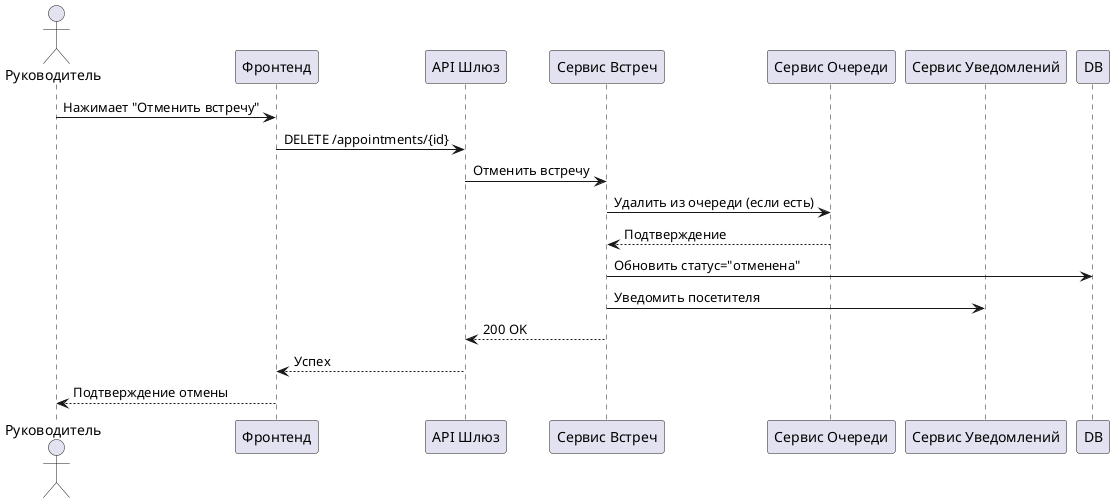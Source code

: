 @startuml CancelOwnScheduledAppointment 
actor Руководитель
participant "Фронтенд" as FE
participant "API Шлюз" as API
participant "Сервис Встреч" as AppService
participant "Сервис Очереди" as Queue
participant "Сервис Уведомлений" as Notify

Руководитель -> FE: Нажимает "Отменить встречу"
FE -> API: DELETE /appointments/{id}
API -> AppService: Отменить встречу
AppService -> Queue: Удалить из очереди (если есть)
Queue --> AppService: Подтверждение
AppService -> DB: Обновить статус="отменена"
AppService -> Notify: Уведомить посетителя
AppService --> API: 200 OK
API --> FE: Успех
FE --> Руководитель: Подтверждение отмены
@enduml